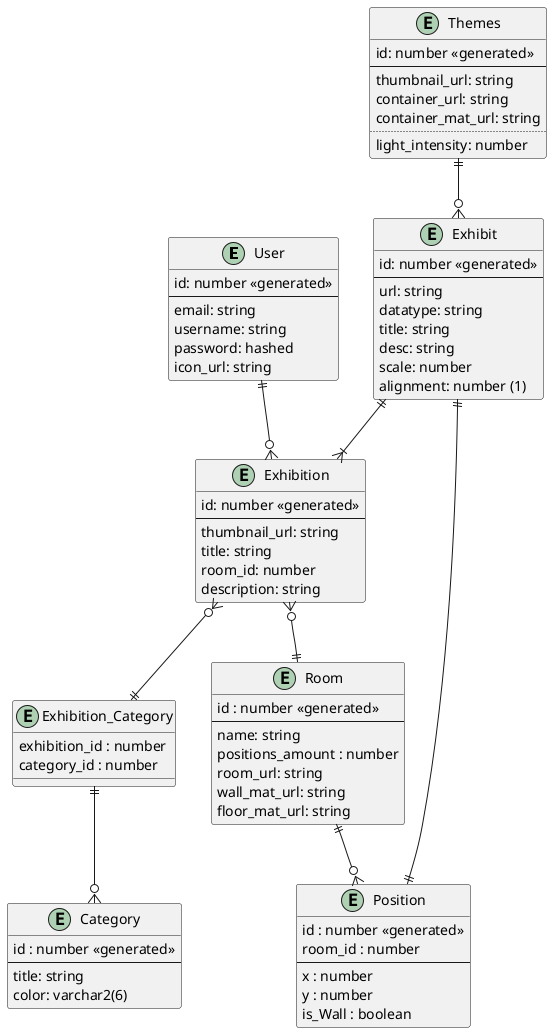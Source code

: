 @startuml DA-Klassendiagramm
entity User {
    id: number <<generated>>
    --
    email: string
    username: string
    password: hashed
    icon_url: string
}

entity Exhibition {
    id: number <<generated>>
    --
    thumbnail_url: string
    title: string
    room_id: number
    description: string
}
entity Themes {
    id: number <<generated>>
    --
    thumbnail_url: string
    container_url: string
    container_mat_url: string
    ..
    light_intensity: number
}

entity Room {
    id : number <<generated>>
    --
    name: string
    positions_amount : number
    room_url: string
    wall_mat_url: string
    floor_mat_url: string
}

entity Position{
    id : number <<generated>>
    room_id : number
    ---
    x : number
    y : number
    is_Wall : boolean
}

entity Exhibition_Category {
    exhibition_id : number
    category_id : number
}

entity Category{
   id : number <<generated>>
   --
   title: string
   color: varchar2(6)
}

entity Exhibit {
    id: number <<generated>> 
    --
    url: string
    datatype: string
    title: string
    desc: string
    scale: number
    alignment: number (1)
}

User ||--o{ Exhibition
Exhibit ||--|{Exhibition
Exhibit ||--|| Position
Exhibition }o--|| Exhibition_Category
Exhibition_Category ||--o{ Category
Room ||--o{ Position
Exhibition }o--|| Room
Themes ||--o{ Exhibit
@enduml